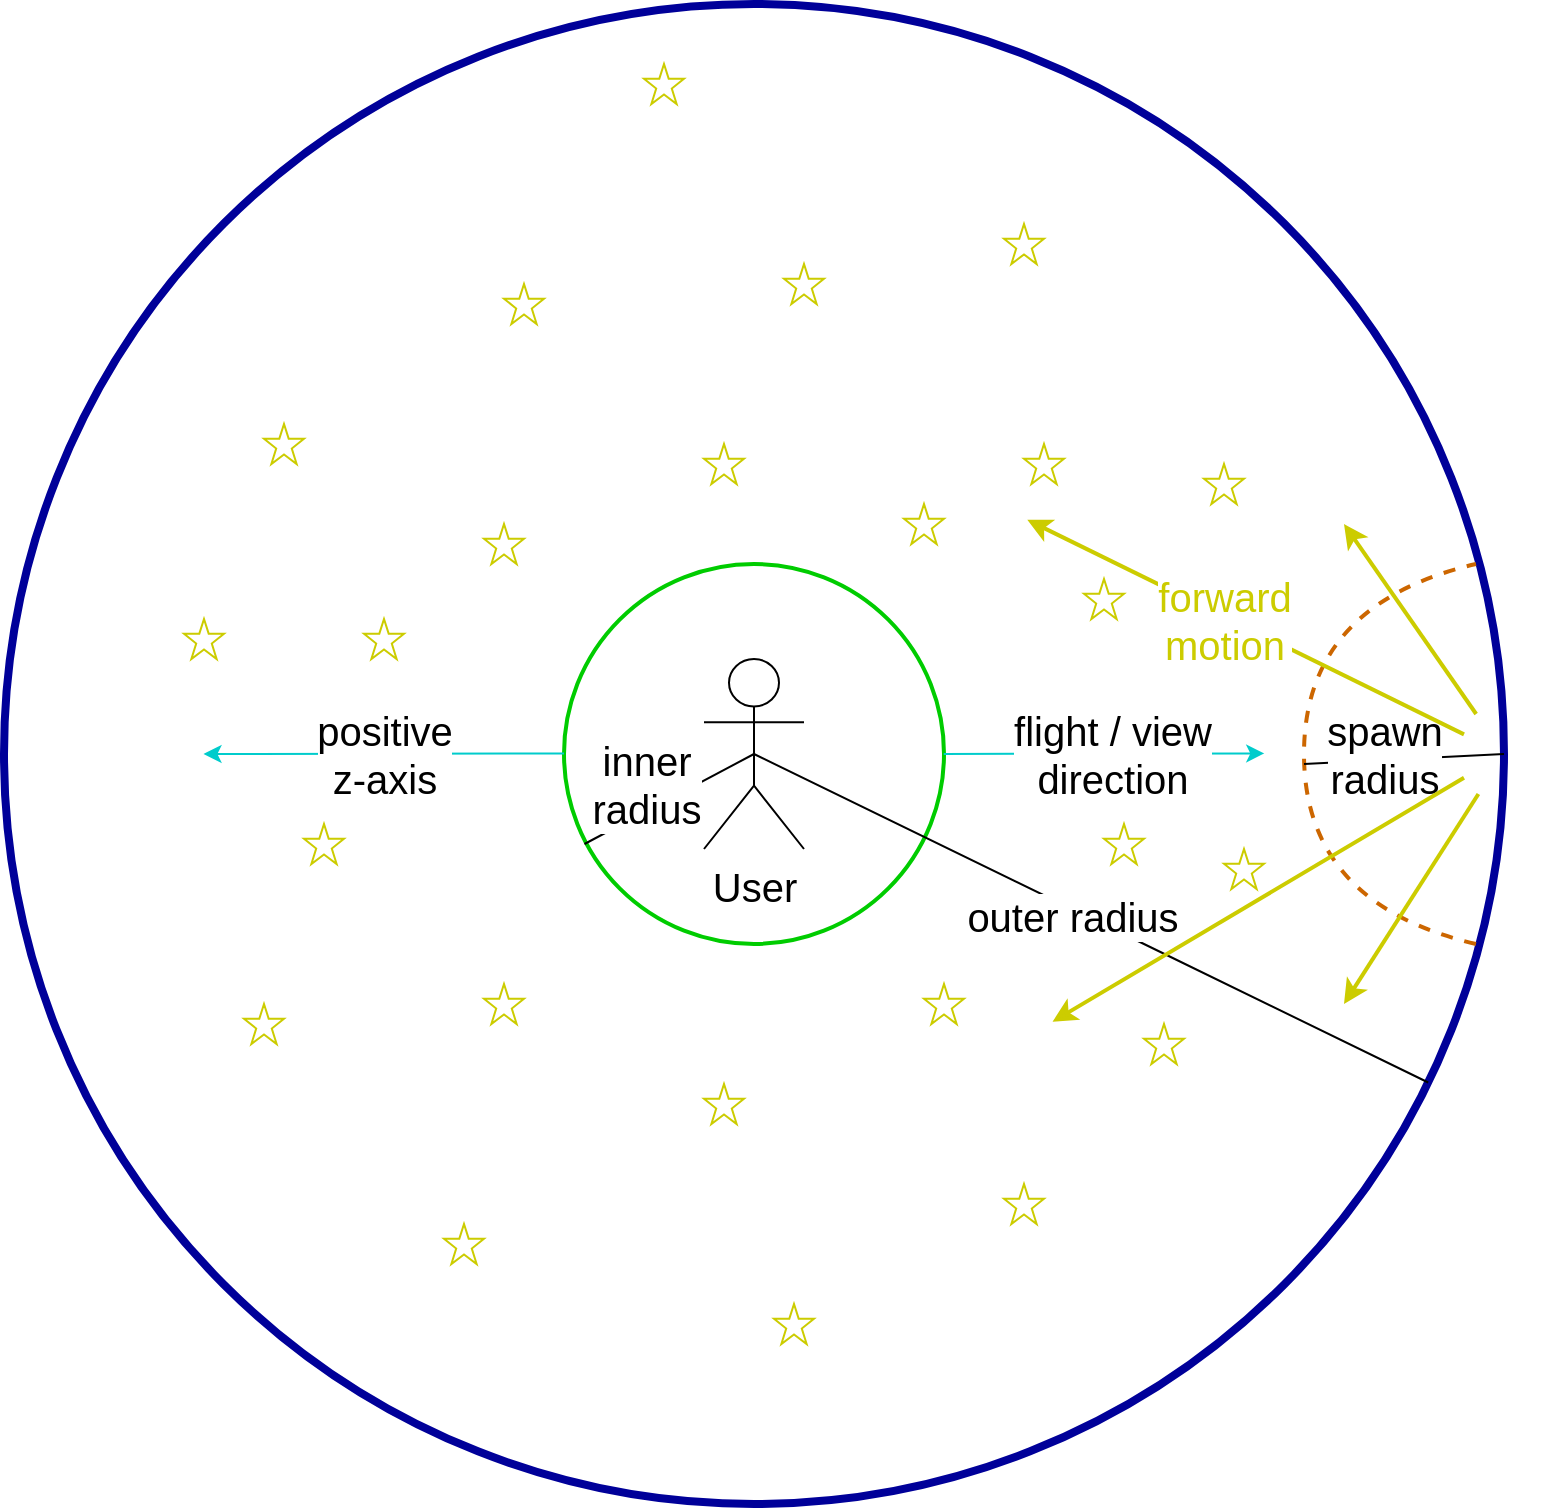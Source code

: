 <mxfile version="13.6.3" type="device" pages="2"><diagram id="7AtFCiwZvM_FkKSIYLfv" name="Page-1"><mxGraphModel dx="1422" dy="785" grid="1" gridSize="10" guides="1" tooltips="1" connect="1" arrows="1" fold="1" page="1" pageScale="1" pageWidth="850" pageHeight="1100" math="0" shadow="0"><root><mxCell id="0"/><mxCell id="1" parent="0"/><mxCell id="WV0zhWKlS25Yqt9I27JB-1" value="" style="ellipse;whiteSpace=wrap;html=1;aspect=fixed;fillColor=none;strokeColor=#000099;strokeWidth=4;" vertex="1" parent="1"><mxGeometry x="40" y="50" width="750" height="750" as="geometry"/></mxCell><mxCell id="WV0zhWKlS25Yqt9I27JB-19" value="" style="ellipse;whiteSpace=wrap;html=1;aspect=fixed;strokeWidth=2;fillColor=none;fontSize=20;strokeColor=#00CC00;" vertex="1" parent="1"><mxGeometry x="320" y="330" width="190" height="190" as="geometry"/></mxCell><mxCell id="WV0zhWKlS25Yqt9I27JB-2" value="&lt;font style=&quot;font-size: 20px&quot;&gt;User&lt;/font&gt;" style="shape=umlActor;verticalLabelPosition=bottom;verticalAlign=top;html=1;outlineConnect=0;" vertex="1" parent="1"><mxGeometry x="390" y="377.5" width="50" height="95" as="geometry"/></mxCell><mxCell id="WV0zhWKlS25Yqt9I27JB-6" value="" style="curved=1;endArrow=none;html=1;endFill=0;dashed=1;strokeColor=#CC6600;strokeWidth=2;" edge="1" parent="1"><mxGeometry width="50" height="50" relative="1" as="geometry"><mxPoint x="776" y="520" as="sourcePoint"/><mxPoint x="776" y="330" as="targetPoint"/><Array as="points"><mxPoint x="690" y="500"/><mxPoint x="690" y="350"/></Array></mxGeometry></mxCell><mxCell id="WV0zhWKlS25Yqt9I27JB-8" value="z" style="endArrow=none;html=1;exitX=0.5;exitY=0.5;exitDx=0;exitDy=0;exitPerimeter=0;" edge="1" parent="1" source="WV0zhWKlS25Yqt9I27JB-2" target="WV0zhWKlS25Yqt9I27JB-1"><mxGeometry width="50" height="50" relative="1" as="geometry"><mxPoint x="425" y="430" as="sourcePoint"/><mxPoint x="475" y="380" as="targetPoint"/><Array as="points"><mxPoint x="610" y="520"/></Array></mxGeometry></mxCell><mxCell id="WV0zhWKlS25Yqt9I27JB-11" value="outer radius" style="edgeLabel;html=1;align=center;verticalAlign=middle;resizable=0;points=[];fontSize=20;" vertex="1" connectable="0" parent="WV0zhWKlS25Yqt9I27JB-8"><mxGeometry x="-0.282" relative="1" as="geometry"><mxPoint x="37.83" y="21.42" as="offset"/></mxGeometry></mxCell><mxCell id="WV0zhWKlS25Yqt9I27JB-13" value="" style="endArrow=none;html=1;strokeWidth=1;fontSize=20;exitX=1;exitY=0.5;exitDx=0;exitDy=0;" edge="1" parent="1" source="WV0zhWKlS25Yqt9I27JB-1"><mxGeometry width="50" height="50" relative="1" as="geometry"><mxPoint x="740" y="428" as="sourcePoint"/><mxPoint x="690" y="430" as="targetPoint"/></mxGeometry></mxCell><mxCell id="WV0zhWKlS25Yqt9I27JB-14" value="spawn&lt;br&gt;radius" style="edgeLabel;html=1;align=center;verticalAlign=middle;resizable=0;points=[];fontSize=20;" vertex="1" connectable="0" parent="WV0zhWKlS25Yqt9I27JB-13"><mxGeometry x="-0.53" y="2" relative="1" as="geometry"><mxPoint x="-36.64" y="-3.17" as="offset"/></mxGeometry></mxCell><mxCell id="WV0zhWKlS25Yqt9I27JB-15" value="" style="verticalLabelPosition=bottom;verticalAlign=top;html=1;shape=mxgraph.basic.star;strokeWidth=1;fillColor=none;fontSize=20;strokeColor=#CCCC00;" vertex="1" parent="1"><mxGeometry x="170" y="260" width="20" height="20" as="geometry"/></mxCell><mxCell id="WV0zhWKlS25Yqt9I27JB-16" value="" style="verticalLabelPosition=bottom;verticalAlign=top;html=1;shape=mxgraph.basic.star;strokeWidth=1;fillColor=none;fontSize=20;strokeColor=#CCCC00;" vertex="1" parent="1"><mxGeometry x="550" y="270" width="20" height="20" as="geometry"/></mxCell><mxCell id="WV0zhWKlS25Yqt9I27JB-17" value="" style="verticalLabelPosition=bottom;verticalAlign=top;html=1;shape=mxgraph.basic.star;strokeWidth=1;fillColor=none;fontSize=20;strokeColor=#CCCC00;" vertex="1" parent="1"><mxGeometry x="290" y="190" width="20" height="20" as="geometry"/></mxCell><mxCell id="WV0zhWKlS25Yqt9I27JB-18" value="" style="verticalLabelPosition=bottom;verticalAlign=top;html=1;shape=mxgraph.basic.star;strokeWidth=1;fillColor=none;fontSize=20;strokeColor=#CCCC00;" vertex="1" parent="1"><mxGeometry x="190" y="460" width="20" height="20" as="geometry"/></mxCell><mxCell id="WV0zhWKlS25Yqt9I27JB-20" value="" style="endArrow=none;html=1;strokeColor=#000000;strokeWidth=1;fontSize=20;entryX=0.5;entryY=0.5;entryDx=0;entryDy=0;entryPerimeter=0;exitX=0.387;exitY=0.56;exitDx=0;exitDy=0;exitPerimeter=0;" edge="1" parent="1" source="WV0zhWKlS25Yqt9I27JB-1" target="WV0zhWKlS25Yqt9I27JB-2"><mxGeometry width="50" height="50" relative="1" as="geometry"><mxPoint x="350" y="410" as="sourcePoint"/><mxPoint x="400" y="360" as="targetPoint"/></mxGeometry></mxCell><mxCell id="WV0zhWKlS25Yqt9I27JB-21" value="inner&lt;br&gt;radius" style="edgeLabel;html=1;align=center;verticalAlign=middle;resizable=0;points=[];fontSize=20;" vertex="1" connectable="0" parent="WV0zhWKlS25Yqt9I27JB-20"><mxGeometry x="-0.292" y="-1" relative="1" as="geometry"><mxPoint y="-14.99" as="offset"/></mxGeometry></mxCell><mxCell id="WV0zhWKlS25Yqt9I27JB-22" value="" style="verticalLabelPosition=bottom;verticalAlign=top;html=1;shape=mxgraph.basic.star;strokeWidth=1;fillColor=none;fontSize=20;strokeColor=#CCCC00;" vertex="1" parent="1"><mxGeometry x="280" y="310" width="20" height="20" as="geometry"/></mxCell><mxCell id="WV0zhWKlS25Yqt9I27JB-23" value="" style="verticalLabelPosition=bottom;verticalAlign=top;html=1;shape=mxgraph.basic.star;strokeWidth=1;fillColor=none;fontSize=20;strokeColor=#CCCC00;" vertex="1" parent="1"><mxGeometry x="430" y="180" width="20" height="20" as="geometry"/></mxCell><mxCell id="WV0zhWKlS25Yqt9I27JB-24" value="" style="verticalLabelPosition=bottom;verticalAlign=top;html=1;shape=mxgraph.basic.star;strokeWidth=1;fillColor=none;fontSize=20;strokeColor=#CCCC00;" vertex="1" parent="1"><mxGeometry x="260" y="660" width="20" height="20" as="geometry"/></mxCell><mxCell id="WV0zhWKlS25Yqt9I27JB-25" value="" style="verticalLabelPosition=bottom;verticalAlign=top;html=1;shape=mxgraph.basic.star;strokeWidth=1;fillColor=none;fontSize=20;strokeColor=#CCCC00;" vertex="1" parent="1"><mxGeometry x="280" y="540" width="20" height="20" as="geometry"/></mxCell><mxCell id="WV0zhWKlS25Yqt9I27JB-26" value="" style="verticalLabelPosition=bottom;verticalAlign=top;html=1;shape=mxgraph.basic.star;strokeWidth=1;fillColor=none;fontSize=20;strokeColor=#CCCC00;" vertex="1" parent="1"><mxGeometry x="425" y="700" width="20" height="20" as="geometry"/></mxCell><mxCell id="WV0zhWKlS25Yqt9I27JB-27" value="" style="verticalLabelPosition=bottom;verticalAlign=top;html=1;shape=mxgraph.basic.star;strokeWidth=1;fillColor=none;fontSize=20;strokeColor=#CCCC00;" vertex="1" parent="1"><mxGeometry x="640" y="280" width="20" height="20" as="geometry"/></mxCell><mxCell id="WV0zhWKlS25Yqt9I27JB-28" value="" style="verticalLabelPosition=bottom;verticalAlign=top;html=1;shape=mxgraph.basic.star;strokeWidth=1;fillColor=none;fontSize=20;strokeColor=#CCCC00;" vertex="1" parent="1"><mxGeometry x="390" y="590" width="20" height="20" as="geometry"/></mxCell><mxCell id="WV0zhWKlS25Yqt9I27JB-29" value="" style="verticalLabelPosition=bottom;verticalAlign=top;html=1;shape=mxgraph.basic.star;strokeWidth=1;fillColor=none;fontSize=20;strokeColor=#CCCC00;" vertex="1" parent="1"><mxGeometry x="540" y="640" width="20" height="20" as="geometry"/></mxCell><mxCell id="WV0zhWKlS25Yqt9I27JB-30" value="" style="verticalLabelPosition=bottom;verticalAlign=top;html=1;shape=mxgraph.basic.star;strokeWidth=1;fillColor=none;fontSize=20;strokeColor=#CCCC00;" vertex="1" parent="1"><mxGeometry x="500" y="540" width="20" height="20" as="geometry"/></mxCell><mxCell id="WV0zhWKlS25Yqt9I27JB-31" value="" style="verticalLabelPosition=bottom;verticalAlign=top;html=1;shape=mxgraph.basic.star;strokeWidth=1;fillColor=none;fontSize=20;strokeColor=#CCCC00;" vertex="1" parent="1"><mxGeometry x="360" y="80" width="20" height="20" as="geometry"/></mxCell><mxCell id="WV0zhWKlS25Yqt9I27JB-32" value="" style="verticalLabelPosition=bottom;verticalAlign=top;html=1;shape=mxgraph.basic.star;strokeWidth=1;fillColor=none;fontSize=20;strokeColor=#CCCC00;" vertex="1" parent="1"><mxGeometry x="390" y="270" width="20" height="20" as="geometry"/></mxCell><mxCell id="WV0zhWKlS25Yqt9I27JB-33" value="" style="verticalLabelPosition=bottom;verticalAlign=top;html=1;shape=mxgraph.basic.star;strokeWidth=1;fillColor=none;fontSize=20;strokeColor=#CCCC00;" vertex="1" parent="1"><mxGeometry x="580" y="337.5" width="20" height="20" as="geometry"/></mxCell><mxCell id="WV0zhWKlS25Yqt9I27JB-34" value="" style="verticalLabelPosition=bottom;verticalAlign=top;html=1;shape=mxgraph.basic.star;strokeWidth=1;fillColor=none;fontSize=20;strokeColor=#CCCC00;" vertex="1" parent="1"><mxGeometry x="590" y="460" width="20" height="20" as="geometry"/></mxCell><mxCell id="WV0zhWKlS25Yqt9I27JB-35" value="" style="verticalLabelPosition=bottom;verticalAlign=top;html=1;shape=mxgraph.basic.star;strokeWidth=1;fillColor=none;fontSize=20;strokeColor=#CCCC00;" vertex="1" parent="1"><mxGeometry x="130" y="357.5" width="20" height="20" as="geometry"/></mxCell><mxCell id="WV0zhWKlS25Yqt9I27JB-36" value="" style="verticalLabelPosition=bottom;verticalAlign=top;html=1;shape=mxgraph.basic.star;strokeWidth=1;fillColor=none;fontSize=20;strokeColor=#CCCC00;" vertex="1" parent="1"><mxGeometry x="220" y="357.5" width="20" height="20" as="geometry"/></mxCell><mxCell id="WV0zhWKlS25Yqt9I27JB-37" value="" style="verticalLabelPosition=bottom;verticalAlign=top;html=1;shape=mxgraph.basic.star;strokeWidth=1;fillColor=none;fontSize=20;strokeColor=#CCCC00;" vertex="1" parent="1"><mxGeometry x="160" y="550" width="20" height="20" as="geometry"/></mxCell><mxCell id="WV0zhWKlS25Yqt9I27JB-38" value="" style="verticalLabelPosition=bottom;verticalAlign=top;html=1;shape=mxgraph.basic.star;strokeWidth=1;fillColor=none;fontSize=20;strokeColor=#CCCC00;" vertex="1" parent="1"><mxGeometry x="540" y="160" width="20" height="20" as="geometry"/></mxCell><mxCell id="WV0zhWKlS25Yqt9I27JB-39" value="" style="verticalLabelPosition=bottom;verticalAlign=top;html=1;shape=mxgraph.basic.star;strokeWidth=1;fillColor=none;fontSize=20;strokeColor=#CCCC00;" vertex="1" parent="1"><mxGeometry x="490" y="300" width="20" height="20" as="geometry"/></mxCell><mxCell id="WV0zhWKlS25Yqt9I27JB-40" value="" style="verticalLabelPosition=bottom;verticalAlign=top;html=1;shape=mxgraph.basic.star;strokeWidth=1;fillColor=none;fontSize=20;strokeColor=#CCCC00;" vertex="1" parent="1"><mxGeometry x="610" y="560" width="20" height="20" as="geometry"/></mxCell><mxCell id="WV0zhWKlS25Yqt9I27JB-41" value="" style="verticalLabelPosition=bottom;verticalAlign=top;html=1;shape=mxgraph.basic.star;strokeWidth=1;fillColor=none;fontSize=20;strokeColor=#CCCC00;" vertex="1" parent="1"><mxGeometry x="650" y="472.5" width="20" height="20" as="geometry"/></mxCell><mxCell id="WV0zhWKlS25Yqt9I27JB-42" value="" style="endArrow=classic;html=1;strokeWidth=1;fontSize=20;strokeColor=#00CCCC;" edge="1" parent="1"><mxGeometry width="50" height="50" relative="1" as="geometry"><mxPoint x="509.88" y="425" as="sourcePoint"/><mxPoint x="670.13" y="424.71" as="targetPoint"/></mxGeometry></mxCell><mxCell id="WV0zhWKlS25Yqt9I27JB-43" value="flight / view&lt;br&gt;direction" style="edgeLabel;html=1;align=center;verticalAlign=middle;resizable=0;points=[];fontSize=20;" vertex="1" connectable="0" parent="WV0zhWKlS25Yqt9I27JB-42"><mxGeometry x="-0.399" y="-2" relative="1" as="geometry"><mxPoint x="35.71" y="-1.91" as="offset"/></mxGeometry></mxCell><mxCell id="WV0zhWKlS25Yqt9I27JB-45" value="" style="endArrow=none;html=1;strokeWidth=1;fontSize=20;strokeColor=#00CCCC;startArrow=classic;startFill=1;endFill=0;" edge="1" parent="1"><mxGeometry width="50" height="50" relative="1" as="geometry"><mxPoint x="139.75" y="425" as="sourcePoint"/><mxPoint x="320" y="424.71" as="targetPoint"/></mxGeometry></mxCell><mxCell id="WV0zhWKlS25Yqt9I27JB-46" value="positive&lt;br&gt;z-axis" style="edgeLabel;html=1;align=center;verticalAlign=middle;resizable=0;points=[];fontSize=20;" vertex="1" connectable="0" parent="WV0zhWKlS25Yqt9I27JB-45"><mxGeometry x="-0.399" y="-2" relative="1" as="geometry"><mxPoint x="35.71" y="-1.91" as="offset"/></mxGeometry></mxCell><mxCell id="WV0zhWKlS25Yqt9I27JB-52" value="" style="shape=image;html=1;verticalAlign=top;verticalLabelPosition=bottom;labelBackgroundColor=#ffffff;imageAspect=0;aspect=fixed;image=https://cdn3.iconfinder.com/data/icons/virtual-notebook/16/button_close-128.png;strokeColor=#00CC00;strokeWidth=1;fillColor=none;fontSize=20;fontColor=#CC6600;" vertex="1" parent="1"><mxGeometry x="770" y="405" width="40" height="40" as="geometry"/></mxCell><mxCell id="WV0zhWKlS25Yqt9I27JB-57" value="" style="endArrow=classic;html=1;strokeWidth=2;fontSize=20;strokeColor=#CCCC00;fontColor=#CCCC00;" edge="1" parent="1" source="WV0zhWKlS25Yqt9I27JB-52"><mxGeometry width="50" height="50" relative="1" as="geometry"><mxPoint x="660" y="450" as="sourcePoint"/><mxPoint x="710" y="310" as="targetPoint"/></mxGeometry></mxCell><mxCell id="WV0zhWKlS25Yqt9I27JB-58" value="" style="endArrow=classic;html=1;strokeWidth=2;fontSize=20;fontColor=#CC6600;strokeColor=#CCCC00;" edge="1" parent="1" source="WV0zhWKlS25Yqt9I27JB-52"><mxGeometry width="50" height="50" relative="1" as="geometry"><mxPoint x="720.334" y="461.05" as="sourcePoint"/><mxPoint x="710" y="550" as="targetPoint"/></mxGeometry></mxCell><mxCell id="WV0zhWKlS25Yqt9I27JB-59" value="" style="endArrow=classic;html=1;strokeWidth=2;fontSize=20;fontColor=#CC6600;entryX=0.046;entryY=0.277;entryDx=0;entryDy=0;entryPerimeter=0;strokeColor=#CCCC00;" edge="1" parent="1" source="WV0zhWKlS25Yqt9I27JB-52"><mxGeometry width="50" height="50" relative="1" as="geometry"><mxPoint x="750.674" y="445" as="sourcePoint"/><mxPoint x="551.65" y="307.925" as="targetPoint"/></mxGeometry></mxCell><mxCell id="WV0zhWKlS25Yqt9I27JB-62" value="forward&lt;br&gt;motion" style="edgeLabel;html=1;align=center;verticalAlign=middle;resizable=0;points=[];fontSize=20;fontColor=#CCCC00;" vertex="1" connectable="0" parent="WV0zhWKlS25Yqt9I27JB-59"><mxGeometry x="0.196" y="3" relative="1" as="geometry"><mxPoint x="11.47" y="3.56" as="offset"/></mxGeometry></mxCell><mxCell id="WV0zhWKlS25Yqt9I27JB-60" value="" style="endArrow=classic;html=1;strokeWidth=2;fontSize=20;fontColor=#CC6600;entryX=0.07;entryY=0.755;entryDx=0;entryDy=0;entryPerimeter=0;strokeColor=#CCCC00;" edge="1" parent="1" source="WV0zhWKlS25Yqt9I27JB-52"><mxGeometry width="50" height="50" relative="1" as="geometry"><mxPoint x="780" y="425.176" as="sourcePoint"/><mxPoint x="564.25" y="558.875" as="targetPoint"/></mxGeometry></mxCell></root></mxGraphModel></diagram><diagram name="Page-1" id="b5b7bab2-c9e2-2cf4-8b2a-24fd1a2a6d21"><mxGraphModel dx="971" dy="482" grid="1" gridSize="10" guides="1" tooltips="1" connect="1" arrows="1" fold="1" page="1" pageScale="1" pageWidth="827" pageHeight="1169" background="#ffffff" math="0" shadow="0"><root><mxCell id="0"/><mxCell id="1" parent="0"/><mxCell id="6e0c8c40b5770093-72" value="" style="shape=folder;fontStyle=1;spacingTop=10;tabWidth=194;tabHeight=22;tabPosition=left;html=1;rounded=0;shadow=0;comic=0;labelBackgroundColor=none;strokeWidth=1;fillColor=none;fontFamily=Verdana;fontSize=10;align=center;" parent="1" vertex="1"><mxGeometry x="326.5" y="114.5" width="1001" height="940" as="geometry"/></mxCell><mxCell id="6e0c8c40b5770093-6" value="" style="group" parent="1" vertex="1" connectable="0"><mxGeometry x="465.5" y="174.5" width="130" height="70" as="geometry"/></mxCell><mxCell id="6e0c8c40b5770093-4" value="package" style="shape=folder;fontStyle=1;spacingTop=10;tabWidth=50;tabHeight=17;tabPosition=left;html=1;rounded=0;shadow=0;comic=0;labelBackgroundColor=none;strokeWidth=1;fontFamily=Verdana;fontSize=10;align=center;" parent="6e0c8c40b5770093-6" vertex="1"><mxGeometry width="130" height="70" as="geometry"/></mxCell><mxCell id="6e0c8c40b5770093-5" value="" style="triangle;whiteSpace=wrap;html=1;rounded=0;shadow=0;comic=0;labelBackgroundColor=none;strokeWidth=1;fontFamily=Verdana;fontSize=10;align=center;rotation=-90;" parent="6e0c8c40b5770093-6" vertex="1"><mxGeometry x="100" y="25" width="15" height="20" as="geometry"/></mxCell><mxCell id="6e0c8c40b5770093-7" value="" style="group" parent="1" vertex="1" connectable="0"><mxGeometry x="765.5" y="174.5" width="130" height="70" as="geometry"/></mxCell><mxCell id="6e0c8c40b5770093-8" value="package" style="shape=folder;fontStyle=1;spacingTop=10;tabWidth=50;tabHeight=17;tabPosition=left;html=1;rounded=0;shadow=0;comic=0;labelBackgroundColor=none;strokeWidth=1;fontFamily=Verdana;fontSize=10;align=center;" parent="6e0c8c40b5770093-7" vertex="1"><mxGeometry width="130" height="70" as="geometry"/></mxCell><mxCell id="6e0c8c40b5770093-9" value="" style="triangle;whiteSpace=wrap;html=1;rounded=0;shadow=0;comic=0;labelBackgroundColor=none;strokeWidth=1;fontFamily=Verdana;fontSize=10;align=center;rotation=-90;" parent="6e0c8c40b5770093-7" vertex="1"><mxGeometry x="100" y="25" width="15" height="20" as="geometry"/></mxCell><mxCell id="6e0c8c40b5770093-18" value="" style="group" parent="1" vertex="1" connectable="0"><mxGeometry x="361.5" y="294.5" width="280" height="130" as="geometry"/></mxCell><mxCell id="6e0c8c40b5770093-11" value="" style="shape=folder;fontStyle=1;spacingTop=10;tabWidth=123;tabHeight=24;tabPosition=left;html=1;rounded=0;shadow=0;comic=0;labelBackgroundColor=none;strokeWidth=1;fontFamily=Verdana;fontSize=10;align=center;" parent="6e0c8c40b5770093-18" vertex="1"><mxGeometry width="280" height="130" as="geometry"/></mxCell><mxCell id="6e0c8c40b5770093-13" value="" style="triangle;whiteSpace=wrap;html=1;rounded=0;shadow=0;comic=0;labelBackgroundColor=none;strokeWidth=1;fontFamily=Verdana;fontSize=10;align=center;rotation=-90;" parent="6e0c8c40b5770093-18" vertex="1"><mxGeometry x="96" y="2" width="15" height="20" as="geometry"/></mxCell><mxCell id="6e0c8c40b5770093-15" value="package" style="shape=folder;fontStyle=1;spacingTop=10;tabWidth=50;tabHeight=17;tabPosition=left;html=1;rounded=0;shadow=0;comic=0;labelBackgroundColor=none;strokeWidth=1;fontFamily=Verdana;fontSize=10;align=center;" parent="6e0c8c40b5770093-18" vertex="1"><mxGeometry x="18" y="40" width="112" height="70" as="geometry"/></mxCell><mxCell id="6e0c8c40b5770093-17" value="package" style="shape=folder;fontStyle=1;spacingTop=10;tabWidth=50;tabHeight=17;tabPosition=left;html=1;rounded=0;shadow=0;comic=0;labelBackgroundColor=none;strokeWidth=1;fontFamily=Verdana;fontSize=10;align=center;" parent="6e0c8c40b5770093-18" vertex="1"><mxGeometry x="148" y="40" width="112" height="70" as="geometry"/></mxCell><mxCell id="6e0c8c40b5770093-19" value="" style="group" parent="1" vertex="1" connectable="0"><mxGeometry x="685.5" y="298.5" width="280" height="130" as="geometry"/></mxCell><mxCell id="6e0c8c40b5770093-20" value="" style="shape=folder;fontStyle=1;spacingTop=10;tabWidth=123;tabHeight=24;tabPosition=left;html=1;rounded=0;shadow=0;comic=0;labelBackgroundColor=none;strokeWidth=1;fontFamily=Verdana;fontSize=10;align=center;" parent="6e0c8c40b5770093-19" vertex="1"><mxGeometry width="280" height="130" as="geometry"/></mxCell><mxCell id="6e0c8c40b5770093-21" value="" style="triangle;whiteSpace=wrap;html=1;rounded=0;shadow=0;comic=0;labelBackgroundColor=none;strokeWidth=1;fontFamily=Verdana;fontSize=10;align=center;rotation=-90;" parent="6e0c8c40b5770093-19" vertex="1"><mxGeometry x="96" y="2" width="15" height="20" as="geometry"/></mxCell><mxCell id="6e0c8c40b5770093-22" value="package" style="shape=folder;fontStyle=1;spacingTop=10;tabWidth=50;tabHeight=17;tabPosition=left;html=1;rounded=0;shadow=0;comic=0;labelBackgroundColor=none;strokeWidth=1;fontFamily=Verdana;fontSize=10;align=center;" parent="6e0c8c40b5770093-19" vertex="1"><mxGeometry x="18" y="40" width="112" height="70" as="geometry"/></mxCell><mxCell id="6e0c8c40b5770093-23" value="package" style="shape=folder;fontStyle=1;spacingTop=10;tabWidth=50;tabHeight=17;tabPosition=left;html=1;rounded=0;shadow=0;comic=0;labelBackgroundColor=none;strokeWidth=1;fontFamily=Verdana;fontSize=10;align=center;" parent="6e0c8c40b5770093-19" vertex="1"><mxGeometry x="148" y="40" width="112" height="70" as="geometry"/></mxCell><mxCell id="6e0c8c40b5770093-30" value="" style="group" parent="1" vertex="1" connectable="0"><mxGeometry x="1045.5" y="294.5" width="230" height="480" as="geometry"/></mxCell><mxCell id="6e0c8c40b5770093-24" value="" style="group" parent="6e0c8c40b5770093-30" vertex="1" connectable="0"><mxGeometry width="230" height="480" as="geometry"/></mxCell><mxCell id="6e0c8c40b5770093-25" value="" style="shape=folder;fontStyle=1;spacingTop=10;tabWidth=123;tabHeight=24;tabPosition=left;html=1;rounded=0;shadow=0;comic=0;labelBackgroundColor=none;strokeWidth=1;fontFamily=Verdana;fontSize=10;align=center;" parent="6e0c8c40b5770093-24" vertex="1"><mxGeometry width="230" height="480" as="geometry"/></mxCell><mxCell id="6e0c8c40b5770093-29" value="" style="triangle;whiteSpace=wrap;html=1;rounded=0;shadow=0;comic=0;labelBackgroundColor=none;strokeWidth=1;fontFamily=Verdana;fontSize=10;align=center;rotation=-90;" parent="6e0c8c40b5770093-24" vertex="1"><mxGeometry x="100" y="2" width="15" height="20" as="geometry"/></mxCell><mxCell id="6e0c8c40b5770093-27" value="package" style="shape=folder;fontStyle=1;spacingTop=10;tabWidth=50;tabHeight=17;tabPosition=left;html=1;rounded=0;shadow=0;comic=0;labelBackgroundColor=none;strokeWidth=1;fontFamily=Verdana;fontSize=10;align=center;" parent="6e0c8c40b5770093-24" vertex="1"><mxGeometry x="59" y="79" width="112" height="70" as="geometry"/></mxCell><mxCell id="6e0c8c40b5770093-31" value="package" style="shape=folder;fontStyle=1;spacingTop=10;tabWidth=50;tabHeight=17;tabPosition=left;html=1;rounded=0;shadow=0;comic=0;labelBackgroundColor=none;strokeWidth=1;fontFamily=Verdana;fontSize=10;align=center;" parent="6e0c8c40b5770093-24" vertex="1"><mxGeometry x="59" y="205" width="112" height="70" as="geometry"/></mxCell><mxCell id="6e0c8c40b5770093-28" value="package" style="shape=folder;fontStyle=1;spacingTop=10;tabWidth=50;tabHeight=17;tabPosition=left;html=1;rounded=0;shadow=0;comic=0;labelBackgroundColor=none;strokeWidth=1;fontFamily=Verdana;fontSize=10;align=center;" parent="6e0c8c40b5770093-24" vertex="1"><mxGeometry x="59" y="340" width="112" height="70" as="geometry"/></mxCell><mxCell id="6e0c8c40b5770093-67" style="edgeStyle=none;rounded=0;html=1;entryX=0.43;entryY=0.173;entryPerimeter=0;dashed=1;labelBackgroundColor=none;startFill=0;endArrow=open;endFill=0;endSize=10;fontFamily=Verdana;fontSize=10;" parent="1" source="6e0c8c40b5770093-33" target="6e0c8c40b5770093-47" edge="1"><mxGeometry relative="1" as="geometry"/></mxCell><mxCell id="6e0c8c40b5770093-71" style="edgeStyle=elbowEdgeStyle;rounded=0;html=1;dashed=1;labelBackgroundColor=none;startFill=0;endArrow=open;endFill=0;endSize=10;fontFamily=Verdana;fontSize=10;elbow=vertical;" parent="1" source="6e0c8c40b5770093-33" target="6e0c8c40b5770093-25" edge="1"><mxGeometry relative="1" as="geometry"/></mxCell><mxCell id="6e0c8c40b5770093-33" value="" style="shape=folder;fontStyle=1;spacingTop=10;tabWidth=123;tabHeight=24;tabPosition=left;html=1;rounded=0;shadow=0;comic=0;labelBackgroundColor=none;strokeColor=#000000;strokeWidth=1;fillColor=#ffffff;fontFamily=Verdana;fontSize=10;fontColor=#000000;align=center;" parent="1" vertex="1"><mxGeometry x="440.5" y="474.5" width="515" height="240" as="geometry"/></mxCell><mxCell id="6e0c8c40b5770093-64" style="edgeStyle=elbowEdgeStyle;rounded=0;html=1;entryX=0.559;entryY=0.251;entryPerimeter=0;dashed=1;labelBackgroundColor=none;startFill=0;endArrow=open;endFill=0;endSize=10;fontFamily=Verdana;fontSize=10;" parent="1" source="6e0c8c40b5770093-42" target="6e0c8c40b5770093-44" edge="1"><mxGeometry relative="1" as="geometry"/></mxCell><mxCell id="6e0c8c40b5770093-65" style="edgeStyle=none;rounded=0;html=1;dashed=1;labelBackgroundColor=none;startFill=0;endArrow=open;endFill=0;endSize=10;fontFamily=Verdana;fontSize=10;entryX=-0.003;entryY=0.411;entryPerimeter=0;" parent="1" source="6e0c8c40b5770093-42" target="6e0c8c40b5770093-45" edge="1"><mxGeometry relative="1" as="geometry"/></mxCell><mxCell id="6e0c8c40b5770093-66" style="edgeStyle=none;rounded=0;html=1;dashed=1;labelBackgroundColor=none;startFill=0;endArrow=open;endFill=0;endSize=10;fontFamily=Verdana;fontSize=10;entryX=1.013;entryY=0.444;entryPerimeter=0;" parent="1" source="6e0c8c40b5770093-42" target="6e0c8c40b5770093-43" edge="1"><mxGeometry relative="1" as="geometry"/></mxCell><mxCell id="6e0c8c40b5770093-42" value="package" style="shape=folder;fontStyle=1;spacingTop=10;tabWidth=50;tabHeight=17;tabPosition=left;html=1;rounded=0;shadow=0;comic=0;labelBackgroundColor=none;strokeColor=#000000;strokeWidth=1;fillColor=#ffffff;fontFamily=Verdana;fontSize=10;fontColor=#000000;align=center;" parent="1" vertex="1"><mxGeometry x="647.5" y="524.5" width="112" height="70" as="geometry"/></mxCell><mxCell id="6e0c8c40b5770093-43" value="package" style="shape=folder;fontStyle=1;spacingTop=10;tabWidth=50;tabHeight=17;tabPosition=left;html=1;rounded=0;shadow=0;comic=0;labelBackgroundColor=none;strokeColor=#000000;strokeWidth=1;fillColor=#ffffff;fontFamily=Verdana;fontSize=10;fontColor=#000000;align=center;" parent="1" vertex="1"><mxGeometry x="483.5" y="624.5" width="112" height="70" as="geometry"/></mxCell><mxCell id="6e0c8c40b5770093-44" value="package" style="shape=folder;fontStyle=1;spacingTop=10;tabWidth=50;tabHeight=17;tabPosition=left;html=1;rounded=0;shadow=0;comic=0;labelBackgroundColor=none;strokeColor=#000000;strokeWidth=1;fillColor=#ffffff;fontFamily=Verdana;fontSize=10;fontColor=#000000;align=center;" parent="1" vertex="1"><mxGeometry x="647.5" y="624.5" width="112" height="70" as="geometry"/></mxCell><mxCell id="6e0c8c40b5770093-45" value="package" style="shape=folder;fontStyle=1;spacingTop=10;tabWidth=50;tabHeight=17;tabPosition=left;html=1;rounded=0;shadow=0;comic=0;labelBackgroundColor=none;strokeColor=#000000;strokeWidth=1;fillColor=#ffffff;fontFamily=Verdana;fontSize=10;fontColor=#000000;align=center;" parent="1" vertex="1"><mxGeometry x="799.5" y="624.5" width="112" height="70" as="geometry"/></mxCell><mxCell id="6e0c8c40b5770093-68" style="edgeStyle=elbowEdgeStyle;rounded=0;html=1;entryX=0.628;entryY=0.26;entryPerimeter=0;dashed=1;labelBackgroundColor=none;startFill=0;endArrow=open;endFill=0;endSize=10;fontFamily=Verdana;fontSize=10;" parent="1" source="6e0c8c40b5770093-47" target="6e0c8c40b5770093-53" edge="1"><mxGeometry relative="1" as="geometry"/></mxCell><mxCell id="6e0c8c40b5770093-69" style="edgeStyle=elbowEdgeStyle;rounded=0;html=1;entryX=0.643;entryY=0.246;entryPerimeter=0;dashed=1;labelBackgroundColor=none;startFill=0;endArrow=open;endFill=0;endSize=10;fontFamily=Verdana;fontSize=10;" parent="1" source="6e0c8c40b5770093-47" target="6e0c8c40b5770093-56" edge="1"><mxGeometry relative="1" as="geometry"/></mxCell><mxCell id="6e0c8c40b5770093-70" style="edgeStyle=none;rounded=0;html=1;dashed=1;labelBackgroundColor=none;startFill=0;endArrow=open;endFill=0;endSize=10;fontFamily=Verdana;fontSize=10;exitX=1.003;exitY=0.363;exitPerimeter=0;" parent="1" source="6e0c8c40b5770093-47" target="6e0c8c40b5770093-25" edge="1"><mxGeometry relative="1" as="geometry"/></mxCell><mxCell id="6e0c8c40b5770093-47" value="" style="shape=folder;fontStyle=1;spacingTop=10;tabWidth=123;tabHeight=24;tabPosition=left;html=1;rounded=0;shadow=0;comic=0;labelBackgroundColor=none;strokeWidth=1;fontFamily=Verdana;fontSize=10;align=center;" parent="1" vertex="1"><mxGeometry x="553.5" y="774.5" width="332" height="130" as="geometry"/></mxCell><mxCell id="6e0c8c40b5770093-48" value="" style="triangle;whiteSpace=wrap;html=1;rounded=0;shadow=0;comic=0;labelBackgroundColor=none;strokeWidth=1;fontFamily=Verdana;fontSize=10;align=center;rotation=-90;" parent="1" vertex="1"><mxGeometry x="649.5" y="776.5" width="15" height="20" as="geometry"/></mxCell><mxCell id="6e0c8c40b5770093-49" value="package" style="shape=folder;fontStyle=1;spacingTop=10;tabWidth=50;tabHeight=17;tabPosition=left;html=1;rounded=0;shadow=0;comic=0;labelBackgroundColor=none;strokeWidth=1;fontFamily=Verdana;fontSize=10;align=center;" parent="1" vertex="1"><mxGeometry x="571.5" y="814.5" width="112" height="70" as="geometry"/></mxCell><mxCell id="6e0c8c40b5770093-50" value="package" style="shape=folder;fontStyle=1;spacingTop=10;tabWidth=50;tabHeight=17;tabPosition=left;html=1;rounded=0;shadow=0;comic=0;labelBackgroundColor=none;strokeWidth=1;fontFamily=Verdana;fontSize=10;align=center;" parent="1" vertex="1"><mxGeometry x="740.5" y="814.5" width="112" height="70" as="geometry"/></mxCell><mxCell id="6e0c8c40b5770093-51" value="" style="triangle;whiteSpace=wrap;html=1;rounded=0;shadow=0;comic=0;labelBackgroundColor=none;strokeColor=#000000;strokeWidth=1;fillColor=#ffffff;fontFamily=Verdana;fontSize=10;fontColor=#000000;align=center;rotation=-90;" parent="1" vertex="1"><mxGeometry x="538.5" y="476.5" width="15" height="20" as="geometry"/></mxCell><mxCell id="6e0c8c40b5770093-52" value="" style="group" parent="1" vertex="1" connectable="0"><mxGeometry x="576.5" y="954.569" width="130" height="70" as="geometry"/></mxCell><mxCell id="6e0c8c40b5770093-53" value="package" style="shape=folder;fontStyle=1;spacingTop=10;tabWidth=50;tabHeight=17;tabPosition=left;html=1;rounded=0;shadow=0;comic=0;labelBackgroundColor=none;strokeWidth=1;fontFamily=Verdana;fontSize=10;align=center;" parent="6e0c8c40b5770093-52" vertex="1"><mxGeometry width="130" height="70" as="geometry"/></mxCell><mxCell id="6e0c8c40b5770093-54" value="" style="triangle;whiteSpace=wrap;html=1;rounded=0;shadow=0;comic=0;labelBackgroundColor=none;strokeWidth=1;fontFamily=Verdana;fontSize=10;align=center;rotation=-90;" parent="6e0c8c40b5770093-52" vertex="1"><mxGeometry x="100" y="25" width="15" height="20" as="geometry"/></mxCell><mxCell id="6e0c8c40b5770093-55" value="" style="group" parent="1" vertex="1" connectable="0"><mxGeometry x="743.5" y="954.569" width="130" height="70" as="geometry"/></mxCell><mxCell id="6e0c8c40b5770093-56" value="package" style="shape=folder;fontStyle=1;spacingTop=10;tabWidth=50;tabHeight=17;tabPosition=left;html=1;rounded=0;shadow=0;comic=0;labelBackgroundColor=none;strokeWidth=1;fontFamily=Verdana;fontSize=10;align=center;" parent="6e0c8c40b5770093-55" vertex="1"><mxGeometry width="130" height="70" as="geometry"/></mxCell><mxCell id="6e0c8c40b5770093-57" value="" style="triangle;whiteSpace=wrap;html=1;rounded=0;shadow=0;comic=0;labelBackgroundColor=none;strokeWidth=1;fontFamily=Verdana;fontSize=10;align=center;rotation=-90;" parent="6e0c8c40b5770093-55" vertex="1"><mxGeometry x="100" y="25" width="15" height="20" as="geometry"/></mxCell><mxCell id="6e0c8c40b5770093-58" style="rounded=0;html=1;dashed=1;labelBackgroundColor=none;startFill=0;endArrow=open;endFill=0;endSize=10;fontFamily=Verdana;fontSize=10;entryX=0.592;entryY=0.2;entryPerimeter=0;edgeStyle=elbowEdgeStyle;" parent="1" source="6e0c8c40b5770093-4" target="6e0c8c40b5770093-11" edge="1"><mxGeometry relative="1" as="geometry"/></mxCell><mxCell id="6e0c8c40b5770093-59" style="rounded=0;html=1;dashed=1;labelBackgroundColor=none;startFill=0;endArrow=open;endFill=0;endSize=10;fontFamily=Verdana;fontSize=10;entryX=0.592;entryY=0.2;entryPerimeter=0;edgeStyle=elbowEdgeStyle;" parent="1" edge="1"><mxGeometry relative="1" as="geometry"><mxPoint x="843.328" y="244.5" as="sourcePoint"/><mxPoint x="843.328" y="320.845" as="targetPoint"/></mxGeometry></mxCell><mxCell id="6e0c8c40b5770093-60" style="rounded=0;html=1;entryX=0.452;entryY=0.1;entryPerimeter=0;dashed=1;labelBackgroundColor=none;startFill=0;endArrow=open;endFill=0;endSize=10;fontFamily=Verdana;fontSize=10;" parent="1" source="6e0c8c40b5770093-11" target="6e0c8c40b5770093-33" edge="1"><mxGeometry relative="1" as="geometry"/></mxCell><mxCell id="6e0c8c40b5770093-61" style="edgeStyle=none;rounded=0;html=1;entryX=0.69;entryY=0.102;entryPerimeter=0;dashed=1;labelBackgroundColor=none;startFill=0;endArrow=open;endFill=0;endSize=10;fontFamily=Verdana;fontSize=10;" parent="1" source="6e0c8c40b5770093-20" target="6e0c8c40b5770093-33" edge="1"><mxGeometry relative="1" as="geometry"/></mxCell><mxCell id="6e0c8c40b5770093-62" style="edgeStyle=none;rounded=0;html=1;dashed=1;labelBackgroundColor=none;startFill=0;endArrow=open;endFill=0;endSize=10;fontFamily=Verdana;fontSize=10;exitX=1.002;exitY=0.668;exitPerimeter=0;" parent="1" source="6e0c8c40b5770093-20" target="6e0c8c40b5770093-25" edge="1"><mxGeometry relative="1" as="geometry"/></mxCell><mxCell id="6e0c8c40b5770093-63" style="edgeStyle=orthogonalEdgeStyle;rounded=0;html=1;dashed=1;labelBackgroundColor=none;startFill=0;endArrow=open;endFill=0;endSize=10;fontFamily=Verdana;fontSize=10;" parent="1" source="6e0c8c40b5770093-11" target="6e0c8c40b5770093-25" edge="1"><mxGeometry relative="1" as="geometry"><Array as="points"><mxPoint x="665.5" y="359.5"/><mxPoint x="665.5" y="464.5"/></Array></mxGeometry></mxCell><mxCell id="6e0c8c40b5770093-73" value="&amp;lt;&amp;lt;model&amp;gt;&amp;gt;" style="text;html=1;align=left;verticalAlign=top;spacingTop=-4;fontSize=10;fontFamily=Verdana" parent="1" vertex="1"><mxGeometry x="327.5" y="114.5" width="130" height="20" as="geometry"/></mxCell></root></mxGraphModel></diagram></mxfile>